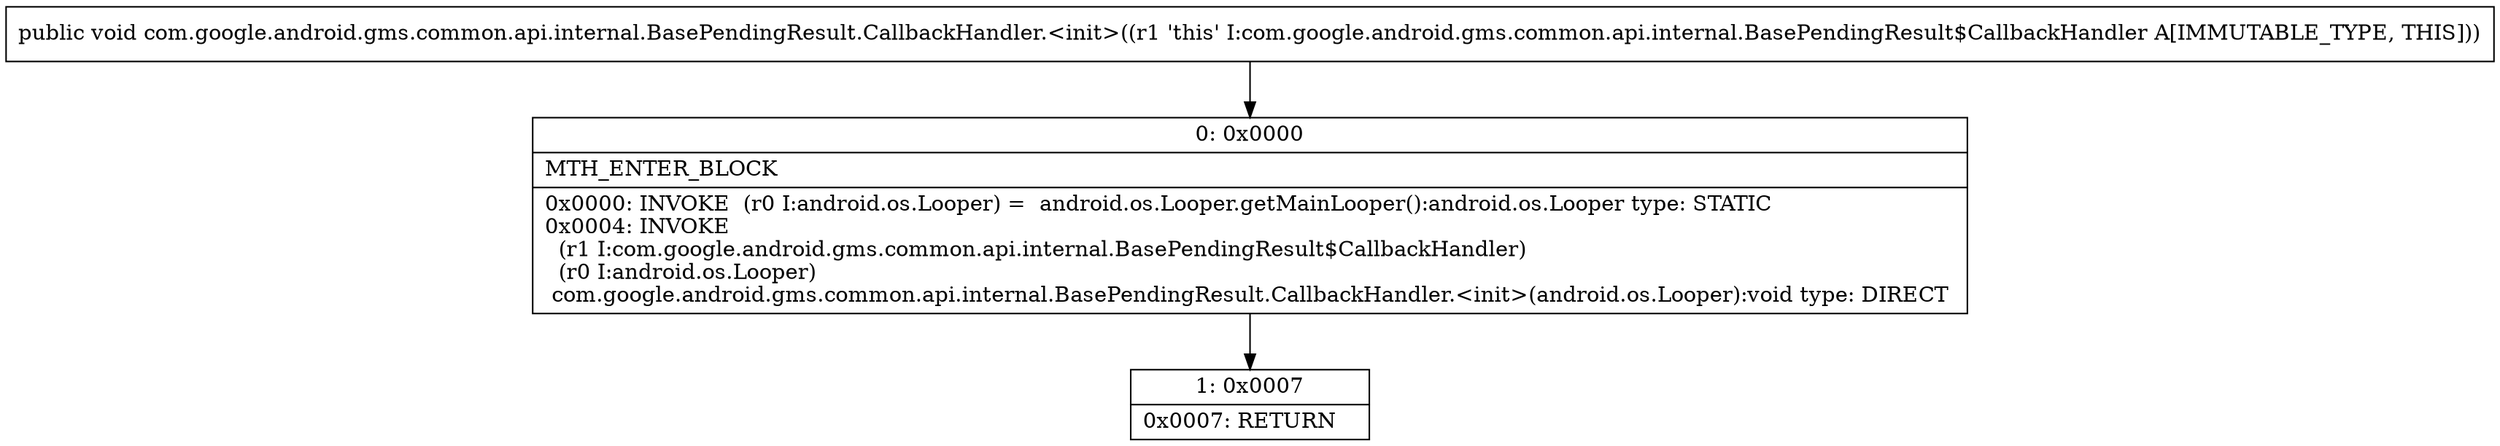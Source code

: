 digraph "CFG forcom.google.android.gms.common.api.internal.BasePendingResult.CallbackHandler.\<init\>()V" {
Node_0 [shape=record,label="{0\:\ 0x0000|MTH_ENTER_BLOCK\l|0x0000: INVOKE  (r0 I:android.os.Looper) =  android.os.Looper.getMainLooper():android.os.Looper type: STATIC \l0x0004: INVOKE  \l  (r1 I:com.google.android.gms.common.api.internal.BasePendingResult$CallbackHandler)\l  (r0 I:android.os.Looper)\l com.google.android.gms.common.api.internal.BasePendingResult.CallbackHandler.\<init\>(android.os.Looper):void type: DIRECT \l}"];
Node_1 [shape=record,label="{1\:\ 0x0007|0x0007: RETURN   \l}"];
MethodNode[shape=record,label="{public void com.google.android.gms.common.api.internal.BasePendingResult.CallbackHandler.\<init\>((r1 'this' I:com.google.android.gms.common.api.internal.BasePendingResult$CallbackHandler A[IMMUTABLE_TYPE, THIS])) }"];
MethodNode -> Node_0;
Node_0 -> Node_1;
}

